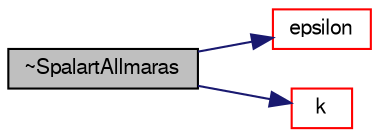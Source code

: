 digraph "~SpalartAllmaras"
{
  bgcolor="transparent";
  edge [fontname="FreeSans",fontsize="10",labelfontname="FreeSans",labelfontsize="10"];
  node [fontname="FreeSans",fontsize="10",shape=record];
  rankdir="LR";
  Node4 [label="~SpalartAllmaras",height=0.2,width=0.4,color="black", fillcolor="grey75", style="filled", fontcolor="black"];
  Node4 -> Node5 [color="midnightblue",fontsize="10",style="solid",fontname="FreeSans"];
  Node5 [label="epsilon",height=0.2,width=0.4,color="red",URL="$a30902.html#a7593db4148b0ba5155861a0292ec9c32",tooltip="Return sub-grid disipation rate. "];
  Node4 -> Node376 [color="midnightblue",fontsize="10",style="solid",fontname="FreeSans"];
  Node376 [label="k",height=0.2,width=0.4,color="red",URL="$a30902.html#a2e01d66cd4db498fd5e869ea66925978",tooltip="Return SGS kinetic energy. "];
}
